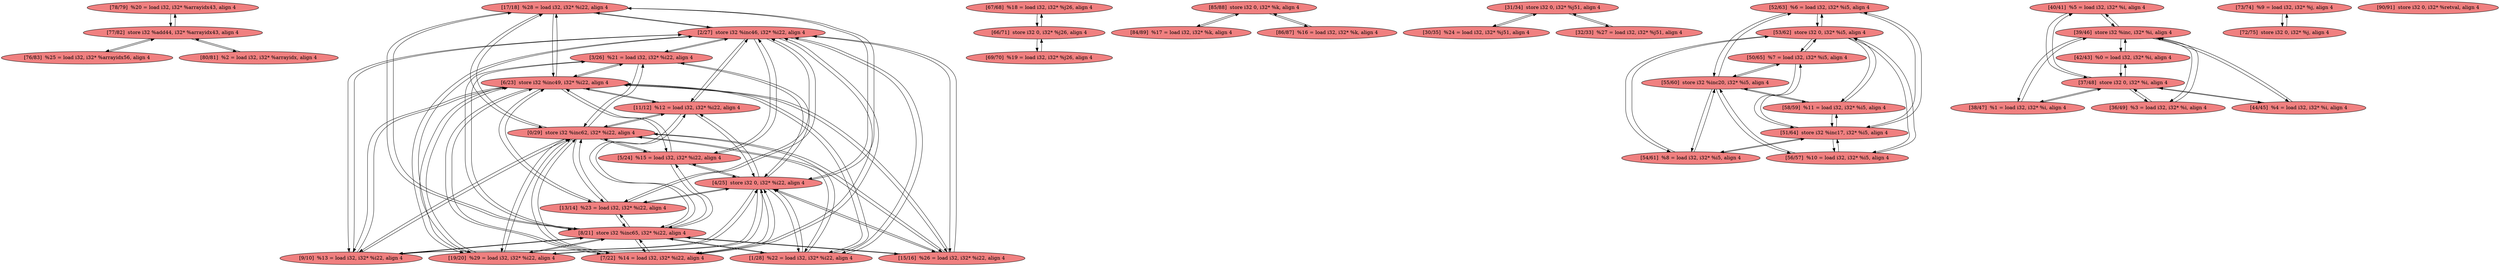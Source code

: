 
digraph G {


node89 [fillcolor=lightcoral,label="[78/79]  %20 = load i32, i32* %arrayidx43, align 4",shape=ellipse,style=filled ]
node88 [fillcolor=lightcoral,label="[17/18]  %28 = load i32, i32* %i22, align 4",shape=ellipse,style=filled ]
node87 [fillcolor=lightcoral,label="[67/68]  %18 = load i32, i32* %j26, align 4",shape=ellipse,style=filled ]
node84 [fillcolor=lightcoral,label="[7/22]  %14 = load i32, i32* %i22, align 4",shape=ellipse,style=filled ]
node83 [fillcolor=lightcoral,label="[85/88]  store i32 0, i32* %k, align 4",shape=ellipse,style=filled ]
node82 [fillcolor=lightcoral,label="[19/20]  %29 = load i32, i32* %i22, align 4",shape=ellipse,style=filled ]
node60 [fillcolor=lightcoral,label="[9/10]  %13 = load i32, i32* %i22, align 4",shape=ellipse,style=filled ]
node58 [fillcolor=lightcoral,label="[31/34]  store i32 0, i32* %j51, align 4",shape=ellipse,style=filled ]
node55 [fillcolor=lightcoral,label="[52/63]  %6 = load i32, i32* %i5, align 4",shape=ellipse,style=filled ]
node66 [fillcolor=lightcoral,label="[84/89]  %17 = load i32, i32* %k, align 4",shape=ellipse,style=filled ]
node85 [fillcolor=lightcoral,label="[1/28]  %22 = load i32, i32* %i22, align 4",shape=ellipse,style=filled ]
node54 [fillcolor=lightcoral,label="[66/71]  store i32 0, i32* %j26, align 4",shape=ellipse,style=filled ]
node59 [fillcolor=lightcoral,label="[56/57]  %10 = load i32, i32* %i5, align 4",shape=ellipse,style=filled ]
node53 [fillcolor=lightcoral,label="[54/61]  %8 = load i32, i32* %i5, align 4",shape=ellipse,style=filled ]
node77 [fillcolor=lightcoral,label="[77/82]  store i32 %add44, i32* %arrayidx43, align 4",shape=ellipse,style=filled ]
node52 [fillcolor=lightcoral,label="[40/41]  %5 = load i32, i32* %i, align 4",shape=ellipse,style=filled ]
node47 [fillcolor=lightcoral,label="[15/16]  %26 = load i32, i32* %i22, align 4",shape=ellipse,style=filled ]
node61 [fillcolor=lightcoral,label="[73/74]  %9 = load i32, i32* %j, align 4",shape=ellipse,style=filled ]
node79 [fillcolor=lightcoral,label="[58/59]  %11 = load i32, i32* %i5, align 4",shape=ellipse,style=filled ]
node80 [fillcolor=lightcoral,label="[2/27]  store i32 %inc46, i32* %i22, align 4",shape=ellipse,style=filled ]
node67 [fillcolor=lightcoral,label="[53/62]  store i32 0, i32* %i5, align 4",shape=ellipse,style=filled ]
node49 [fillcolor=lightcoral,label="[13/14]  %23 = load i32, i32* %i22, align 4",shape=ellipse,style=filled ]
node90 [fillcolor=lightcoral,label="[38/47]  %1 = load i32, i32* %i, align 4",shape=ellipse,style=filled ]
node86 [fillcolor=lightcoral,label="[5/24]  %15 = load i32, i32* %i22, align 4",shape=ellipse,style=filled ]
node75 [fillcolor=lightcoral,label="[11/12]  %12 = load i32, i32* %i22, align 4",shape=ellipse,style=filled ]
node57 [fillcolor=lightcoral,label="[39/46]  store i32 %inc, i32* %i, align 4",shape=ellipse,style=filled ]
node50 [fillcolor=lightcoral,label="[36/49]  %3 = load i32, i32* %i, align 4",shape=ellipse,style=filled ]
node91 [fillcolor=lightcoral,label="[3/26]  %21 = load i32, i32* %i22, align 4",shape=ellipse,style=filled ]
node51 [fillcolor=lightcoral,label="[50/65]  %7 = load i32, i32* %i5, align 4",shape=ellipse,style=filled ]
node62 [fillcolor=lightcoral,label="[44/45]  %4 = load i32, i32* %i, align 4",shape=ellipse,style=filled ]
node68 [fillcolor=lightcoral,label="[37/48]  store i32 0, i32* %i, align 4",shape=ellipse,style=filled ]
node63 [fillcolor=lightcoral,label="[51/64]  store i32 %inc17, i32* %i5, align 4",shape=ellipse,style=filled ]
node72 [fillcolor=lightcoral,label="[8/21]  store i32 %inc65, i32* %i22, align 4",shape=ellipse,style=filled ]
node73 [fillcolor=lightcoral,label="[4/25]  store i32 0, i32* %i22, align 4",shape=ellipse,style=filled ]
node64 [fillcolor=lightcoral,label="[55/60]  store i32 %inc20, i32* %i5, align 4",shape=ellipse,style=filled ]
node65 [fillcolor=lightcoral,label="[76/83]  %25 = load i32, i32* %arrayidx56, align 4",shape=ellipse,style=filled ]
node48 [fillcolor=lightcoral,label="[30/35]  %24 = load i32, i32* %j51, align 4",shape=ellipse,style=filled ]
node70 [fillcolor=lightcoral,label="[42/43]  %0 = load i32, i32* %i, align 4",shape=ellipse,style=filled ]
node71 [fillcolor=lightcoral,label="[69/70]  %19 = load i32, i32* %j26, align 4",shape=ellipse,style=filled ]
node74 [fillcolor=lightcoral,label="[86/87]  %16 = load i32, i32* %k, align 4",shape=ellipse,style=filled ]
node56 [fillcolor=lightcoral,label="[72/75]  store i32 0, i32* %j, align 4",shape=ellipse,style=filled ]
node46 [fillcolor=lightcoral,label="[0/29]  store i32 %inc62, i32* %i22, align 4",shape=ellipse,style=filled ]
node76 [fillcolor=lightcoral,label="[32/33]  %27 = load i32, i32* %j51, align 4",shape=ellipse,style=filled ]
node78 [fillcolor=lightcoral,label="[90/91]  store i32 0, i32* %retval, align 4",shape=ellipse,style=filled ]
node69 [fillcolor=lightcoral,label="[80/81]  %2 = load i32, i32* %arrayidx, align 4",shape=ellipse,style=filled ]
node81 [fillcolor=lightcoral,label="[6/23]  store i32 %inc49, i32* %i22, align 4",shape=ellipse,style=filled ]

node46->node82 [ ]
node68->node70 [ ]
node86->node73 [ ]
node49->node73 [ ]
node80->node86 [ ]
node80->node75 [ ]
node49->node72 [ ]
node50->node68 [ ]
node88->node73 [ ]
node81->node86 [ ]
node60->node81 [ ]
node46->node75 [ ]
node47->node73 [ ]
node77->node69 [ ]
node69->node77 [ ]
node53->node64 [ ]
node75->node72 [ ]
node51->node63 [ ]
node61->node56 [ ]
node57->node62 [ ]
node79->node64 [ ]
node57->node70 [ ]
node83->node66 [ ]
node57->node90 [ ]
node67->node79 [ ]
node63->node55 [ ]
node60->node80 [ ]
node56->node61 [ ]
node60->node73 [ ]
node73->node88 [ ]
node85->node73 [ ]
node48->node58 [ ]
node81->node75 [ ]
node83->node74 [ ]
node82->node81 [ ]
node64->node59 [ ]
node59->node63 [ ]
node49->node81 [ ]
node82->node80 [ ]
node80->node84 [ ]
node53->node63 [ ]
node64->node51 [ ]
node73->node49 [ ]
node68->node50 [ ]
node66->node83 [ ]
node63->node59 [ ]
node75->node80 [ ]
node53->node67 [ ]
node75->node46 [ ]
node85->node81 [ ]
node62->node57 [ ]
node73->node47 [ ]
node81->node85 [ ]
node81->node49 [ ]
node46->node49 [ ]
node60->node46 [ ]
node68->node62 [ ]
node85->node72 [ ]
node54->node71 [ ]
node75->node81 [ ]
node90->node68 [ ]
node70->node57 [ ]
node90->node57 [ ]
node73->node60 [ ]
node58->node48 [ ]
node82->node73 [ ]
node91->node46 [ ]
node76->node58 [ ]
node82->node72 [ ]
node81->node88 [ ]
node73->node82 [ ]
node87->node54 [ ]
node84->node46 [ ]
node88->node72 [ ]
node46->node84 [ ]
node54->node87 [ ]
node72->node84 [ ]
node47->node80 [ ]
node67->node55 [ ]
node73->node86 [ ]
node67->node53 [ ]
node91->node73 [ ]
node86->node81 [ ]
node68->node90 [ ]
node72->node88 [ ]
node81->node84 [ ]
node80->node82 [ ]
node77->node65 [ ]
node64->node53 [ ]
node72->node85 [ ]
node51->node64 [ ]
node58->node76 [ ]
node86->node80 [ ]
node84->node80 [ ]
node57->node52 [ ]
node80->node60 [ ]
node84->node81 [ ]
node73->node85 [ ]
node52->node68 [ ]
node72->node82 [ ]
node68->node52 [ ]
node85->node46 [ ]
node64->node55 [ ]
node70->node68 [ ]
node89->node77 [ ]
node55->node64 [ ]
node46->node47 [ ]
node59->node64 [ ]
node46->node88 [ ]
node55->node63 [ ]
node59->node67 [ ]
node46->node60 [ ]
node51->node67 [ ]
node52->node57 [ ]
node67->node59 [ ]
node86->node46 [ ]
node57->node50 [ ]
node55->node67 [ ]
node79->node63 [ ]
node50->node57 [ ]
node67->node51 [ ]
node91->node80 [ ]
node73->node75 [ ]
node72->node91 [ ]
node62->node68 [ ]
node84->node73 [ ]
node73->node84 [ ]
node84->node72 [ ]
node63->node79 [ ]
node81->node91 [ ]
node86->node72 [ ]
node64->node79 [ ]
node46->node85 [ ]
node72->node75 [ ]
node72->node86 [ ]
node63->node53 [ ]
node73->node91 [ ]
node79->node67 [ ]
node77->node89 [ ]
node75->node73 [ ]
node65->node77 [ ]
node60->node72 [ ]
node80->node91 [ ]
node88->node46 [ ]
node82->node46 [ ]
node49->node46 [ ]
node74->node83 [ ]
node91->node81 [ ]
node88->node80 [ ]
node46->node91 [ ]
node91->node72 [ ]
node47->node81 [ ]
node80->node85 [ ]
node85->node80 [ ]
node46->node86 [ ]
node72->node47 [ ]
node80->node49 [ ]
node80->node88 [ ]
node49->node80 [ ]
node80->node47 [ ]
node47->node46 [ ]
node71->node54 [ ]
node81->node47 [ ]
node63->node51 [ ]
node47->node72 [ ]
node81->node60 [ ]
node88->node81 [ ]
node81->node82 [ ]
node72->node60 [ ]
node72->node49 [ ]


}
